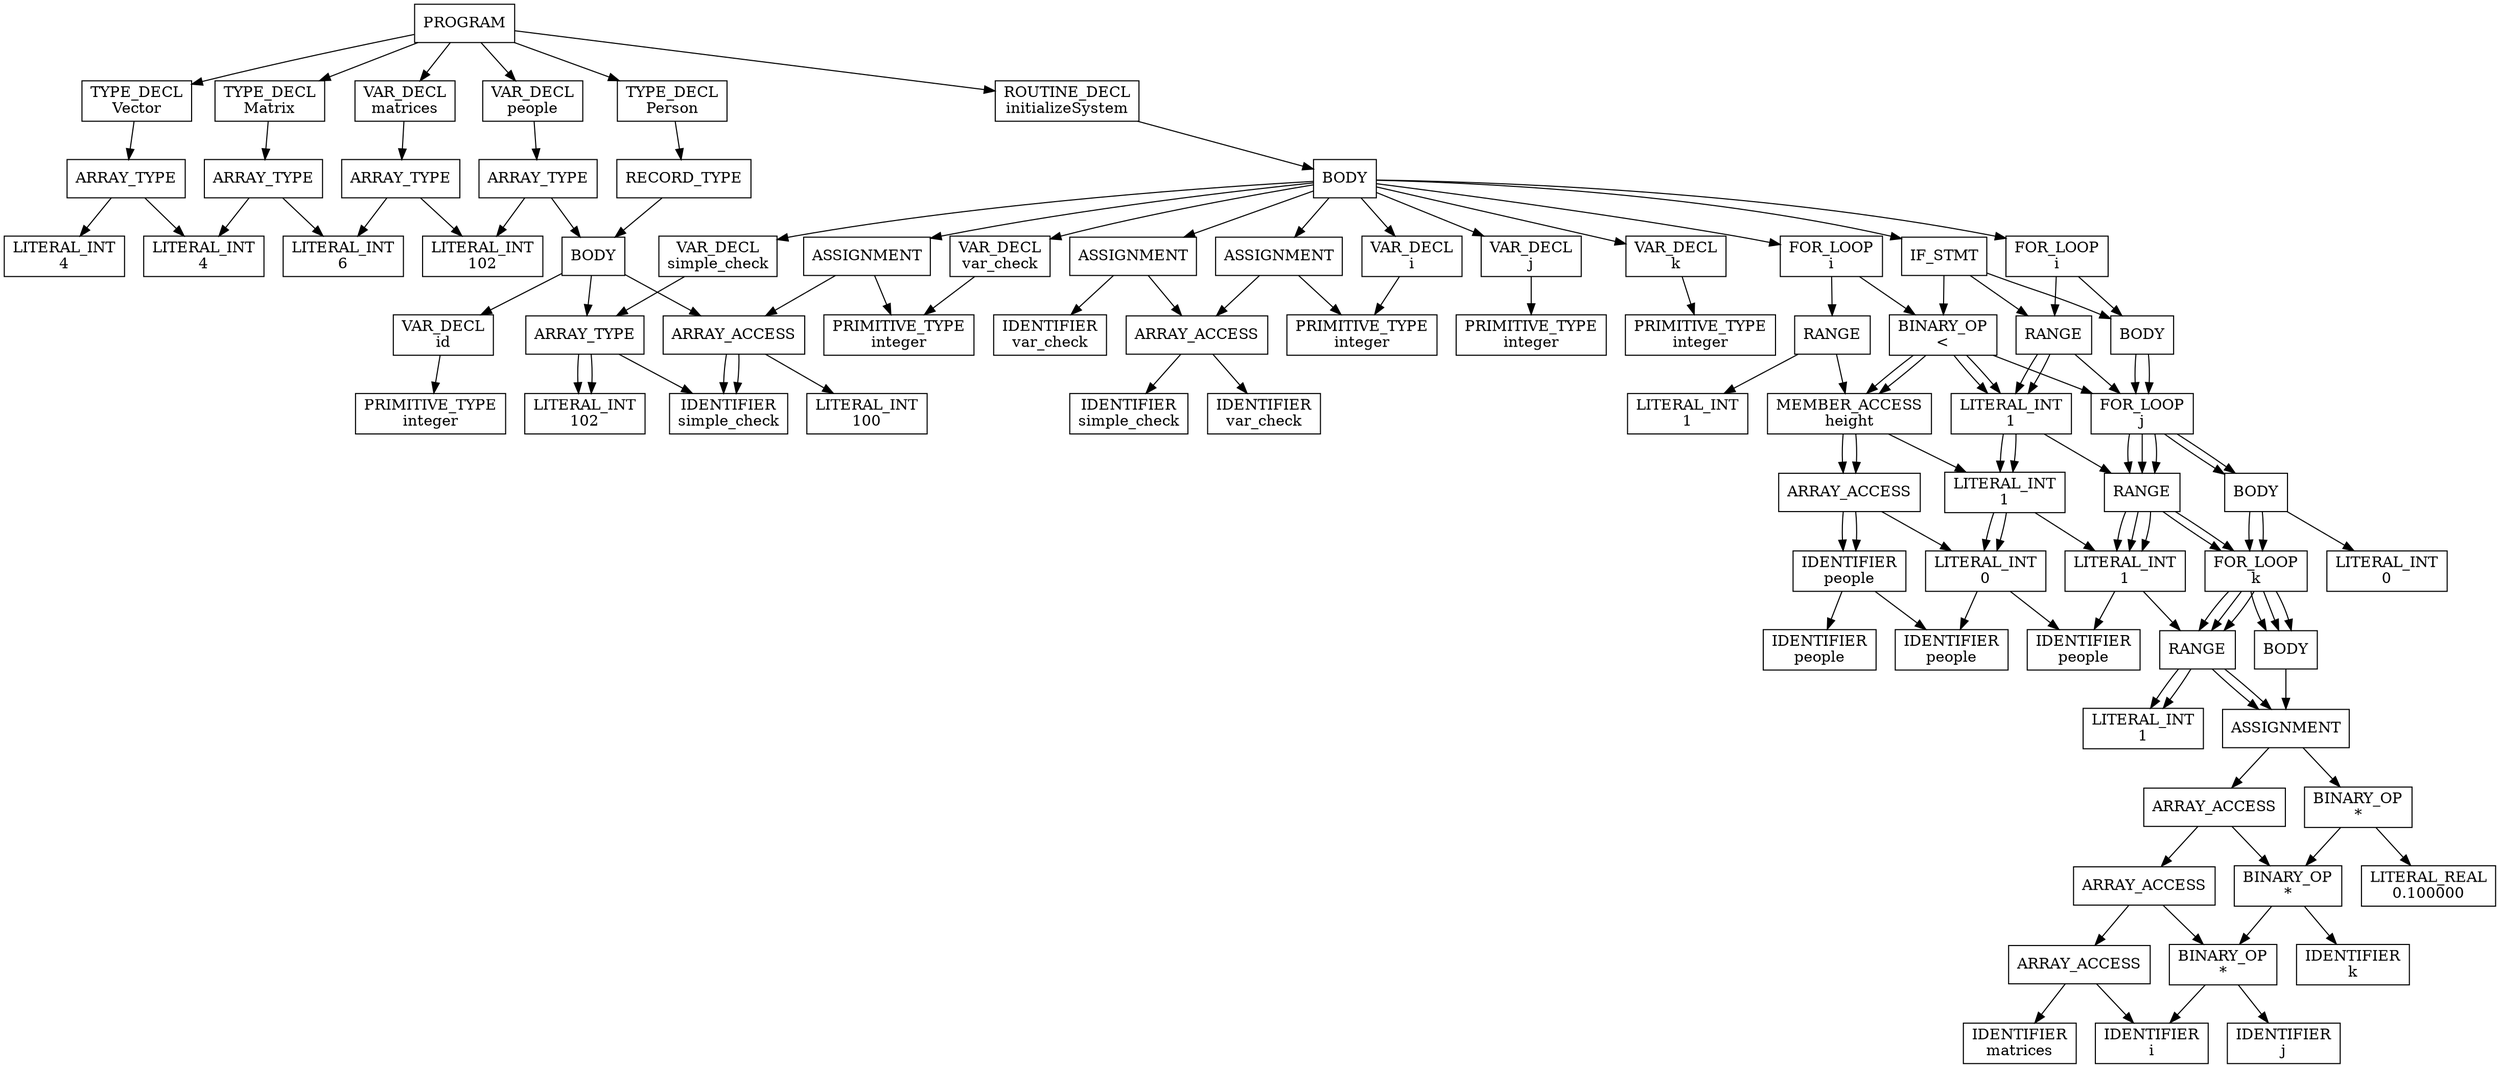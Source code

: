 digraph AST {
  node [shape=box];
  n0 [label="PROGRAM"];
  n0 -> n1;
  n1 [label="TYPE_DECL\nVector"];
  n1 -> n2;
  n2 [label="ARRAY_TYPE"];
  n2 -> n3;
  n3 [label="LITERAL_INT\n4"];
  n2 -> n1003;
  n1003 [label="PRIMITIVE_TYPE\nreal"];
  n0 -> n1001;
  n1001 [label="TYPE_DECL\nMatrix"];
  n1001 -> n1002;
  n1002 [label="ARRAY_TYPE"];
  n1002 -> n1003;
  n1003 [label="LITERAL_INT\n4"];
  n1002 -> n2003;
  n2003 [label="USER_TYPE\nVector"];
  n0 -> n2001;
  n2001 [label="VAR_DECL\nmatrices"];
  n2001 -> n2002;
  n2002 [label="ARRAY_TYPE"];
  n2002 -> n2003;
  n2003 [label="LITERAL_INT\n6"];
  n2002 -> n3003;
  n3003 [label="USER_TYPE\nMatrix"];
  n0 -> n3001;
  n3001 [label="VAR_DECL\npeople"];
  n3001 -> n3002;
  n3002 [label="ARRAY_TYPE"];
  n3002 -> n3003;
  n3003 [label="LITERAL_INT\n102"];
  n3002 -> n4003;
  n4003 [label="USER_TYPE\nPerson"];
  n0 -> n4001;
  n4001 [label="TYPE_DECL\nPerson"];
  n4001 -> n4002;
  n4002 [label="RECORD_TYPE"];
  n4002 -> n4003;
  n4003 [label="BODY"];
  n4003 -> n4004;
  n4004 [label="VAR_DECL\nid"];
  n4004 -> n4005;
  n4005 [label="PRIMITIVE_TYPE\ninteger"];
  n4003 -> n5004;
  n5004 [label="VAR_DECL\nheight"];
  n5004 -> n5005;
  n5005 [label="PRIMITIVE_TYPE\nreal"];
  n4003 -> n6004;
  n6004 [label="VAR_DECL\nisStudent"];
  n6004 -> n6005;
  n6005 [label="PRIMITIVE_TYPE\nboolean"];
  n0 -> n5001;
  n5001 [label="ROUTINE_DECL\ninitializeSystem"];
  n5001 -> n5002;
  n5002 [label="BODY"];
  n5002 -> n5003;
  n5003 [label="VAR_DECL\nsimple_check"];
  n5003 -> n5004;
  n5004 [label="ARRAY_TYPE"];
  n5004 -> n5005;
  n5005 [label="LITERAL_INT\n102"];
  n5004 -> n6005;
  n6005 [label="PRIMITIVE_TYPE\ninteger"];
  n5002 -> n6003;
  n6003 [label="ASSIGNMENT"];
  n6003 -> n6004;
  n6004 [label="ARRAY_ACCESS"];
  n6004 -> n6005;
  n6005 [label="IDENTIFIER\nsimple_check"];
  n6004 -> n7005;
  n7005 [label="LITERAL_INT\n100"];
  n6003 -> n7004;
  n7004 [label="LITERAL_INT\n23"];
  n5002 -> n7003;
  n7003 [label="VAR_DECL\nvar_check"];
  n7003 -> n7004;
  n7004 [label="PRIMITIVE_TYPE\ninteger"];
  n5002 -> n8003;
  n8003 [label="ASSIGNMENT"];
  n8003 -> n8004;
  n8004 [label="IDENTIFIER\nvar_check"];
  n8003 -> n9004;
  n9004 [label="LITERAL_INT\n10"];
  n5002 -> n9003;
  n9003 [label="ASSIGNMENT"];
  n9003 -> n9004;
  n9004 [label="ARRAY_ACCESS"];
  n9004 -> n9005;
  n9005 [label="IDENTIFIER\nsimple_check"];
  n9004 -> n10005;
  n10005 [label="IDENTIFIER\nvar_check"];
  n9003 -> n10004;
  n10004 [label="LITERAL_INT\n234"];
  n5002 -> n10003;
  n10003 [label="VAR_DECL\ni"];
  n10003 -> n10004;
  n10004 [label="PRIMITIVE_TYPE\ninteger"];
  n5002 -> n11003;
  n11003 [label="VAR_DECL\nj"];
  n11003 -> n11004;
  n11004 [label="PRIMITIVE_TYPE\ninteger"];
  n5002 -> n12003;
  n12003 [label="VAR_DECL\nk"];
  n12003 -> n12004;
  n12004 [label="PRIMITIVE_TYPE\ninteger"];
  n5002 -> n13003;
  n13003 [label="FOR_LOOP\ni"];
  n13003 -> n13004;
  n13004 [label="RANGE"];
  n13004 -> n13005;
  n13005 [label="LITERAL_INT\n1"];
  n13004 -> n14005;
  n14005 [label="LITERAL_INT\n100"];
  n13003 -> n14004;
  n14004 [label="BODY"];
  n14004 -> n14005;
  n14005 [label="ASSIGNMENT"];
  n14005 -> n14006;
  n14006 [label="MEMBER_ACCESS\nid"];
  n14006 -> n14007;
  n14007 [label="ARRAY_ACCESS"];
  n14007 -> n14008;
  n14008 [label="IDENTIFIER\npeople"];
  n14007 -> n15008;
  n15008 [label="IDENTIFIER\ni"];
  n14005 -> n15006;
  n15006 [label="BINARY_OP\n+"];
  n15006 -> n15007;
  n15007 [label="LITERAL_INT\n1000"];
  n15006 -> n16007;
  n16007 [label="IDENTIFIER\ni"];
  n14004 -> n15005;
  n15005 [label="ASSIGNMENT"];
  n15005 -> n15006;
  n15006 [label="MEMBER_ACCESS\nheight"];
  n15006 -> n15007;
  n15007 [label="ARRAY_ACCESS"];
  n15007 -> n15008;
  n15008 [label="IDENTIFIER\npeople"];
  n15007 -> n16008;
  n16008 [label="IDENTIFIER\ni"];
  n15005 -> n16006;
  n16006 [label="BINARY_OP\n+"];
  n16006 -> n16007;
  n16007 [label="LITERAL_REAL\n1.500000"];
  n16006 -> n17007;
  n17007 [label="BINARY_OP\n*"];
  n17007 -> n17008;
  n17008 [label="BINARY_OP\n%"];
  n17008 -> n17009;
  n17009 [label="IDENTIFIER\ni"];
  n17008 -> n18009;
  n18009 [label="LITERAL_INT\n10"];
  n17007 -> n18008;
  n18008 [label="LITERAL_REAL\n0.100000"];
  n14004 -> n16005;
  n16005 [label="ASSIGNMENT"];
  n16005 -> n16006;
  n16006 [label="MEMBER_ACCESS\nisStudent"];
  n16006 -> n16007;
  n16007 [label="ARRAY_ACCESS"];
  n16007 -> n16008;
  n16008 [label="IDENTIFIER\npeople"];
  n16007 -> n17008;
  n17008 [label="IDENTIFIER\ni"];
  n16005 -> n17006;
  n17006 [label="BINARY_OP\n="];
  n17006 -> n17007;
  n17007 [label="BINARY_OP\n%"];
  n17007 -> n17008;
  n17008 [label="IDENTIFIER\ni"];
  n17007 -> n18008;
  n18008 [label="LITERAL_INT\n3"];
  n17006 -> n18007;
  n18007 [label="LITERAL_INT\n0"];
  n5002 -> n14003;
  n14003 [label="IF_STMT"];
  n14003 -> n14004;
  n14004 [label="BINARY_OP\n<"];
  n14004 -> n14005;
  n14005 [label="MEMBER_ACCESS\nheight"];
  n14005 -> n14006;
  n14006 [label="ARRAY_ACCESS"];
  n14006 -> n14007;
  n14007 [label="IDENTIFIER\npeople"];
  n14006 -> n15007;
  n15007 [label="LITERAL_INT\n0"];
  n14004 -> n15005;
  n15005 [label="LITERAL_INT\n32"];
  n14003 -> n15004;
  n15004 [label="BODY"];
  n15004 -> n15005;
  n15005 [label="RETURN_STMT"];
  n15005 -> n15006;
  n15006 [label="LITERAL_INT\n1"];
  n14003 -> n16004;
  n16004 [label="BODY"];
  n16004 -> n16005;
  n16005 [label="RETURN_STMT"];
  n16005 -> n16006;
  n16006 [label="LITERAL_INT\n0"];
  n5002 -> n15003;
  n15003 [label="FOR_LOOP\ni"];
  n15003 -> n15004;
  n15004 [label="RANGE"];
  n15004 -> n15005;
  n15005 [label="LITERAL_INT\n1"];
  n15004 -> n16005;
  n16005 [label="LITERAL_INT\n5"];
  n15003 -> n16004;
  n16004 [label="BODY"];
  n16004 -> n16005;
  n16005 [label="FOR_LOOP\nj"];
  n16005 -> n16006;
  n16006 [label="RANGE"];
  n16006 -> n16007;
  n16007 [label="LITERAL_INT\n1"];
  n16006 -> n17007;
  n17007 [label="LITERAL_INT\n3"];
  n16005 -> n17006;
  n17006 [label="BODY"];
  n17006 -> n17007;
  n17007 [label="FOR_LOOP\nk"];
  n17007 -> n17008;
  n17008 [label="RANGE"];
  n17008 -> n17009;
  n17009 [label="LITERAL_INT\n1"];
  n17008 -> n18009;
  n18009 [label="LITERAL_INT\n3"];
  n17007 -> n18008;
  n18008 [label="BODY"];
  n18008 -> n18009;
  n18009 [label="ASSIGNMENT"];
  n18009 -> n18010;
  n18010 [label="ARRAY_ACCESS"];
  n18010 -> n18011;
  n18011 [label="ARRAY_ACCESS"];
  n18011 -> n18012;
  n18012 [label="ARRAY_ACCESS"];
  n18012 -> n18013;
  n18013 [label="IDENTIFIER\nmatrices"];
  n18012 -> n19013;
  n19013 [label="IDENTIFIER\ni"];
  n18011 -> n19012;
  n19012 [label="IDENTIFIER\nj"];
  n18010 -> n19011;
  n19011 [label="IDENTIFIER\nk"];
  n18009 -> n19010;
  n19010 [label="BINARY_OP\n*"];
  n19010 -> n19011;
  n19011 [label="BINARY_OP\n*"];
  n19011 -> n19012;
  n19012 [label="BINARY_OP\n*"];
  n19012 -> n19013;
  n19013 [label="IDENTIFIER\ni"];
  n19012 -> n20013;
  n20013 [label="IDENTIFIER\nj"];
  n19011 -> n20012;
  n20012 [label="IDENTIFIER\nk"];
  n19010 -> n20011;
  n20011 [label="LITERAL_REAL\n0.100000"];
}
